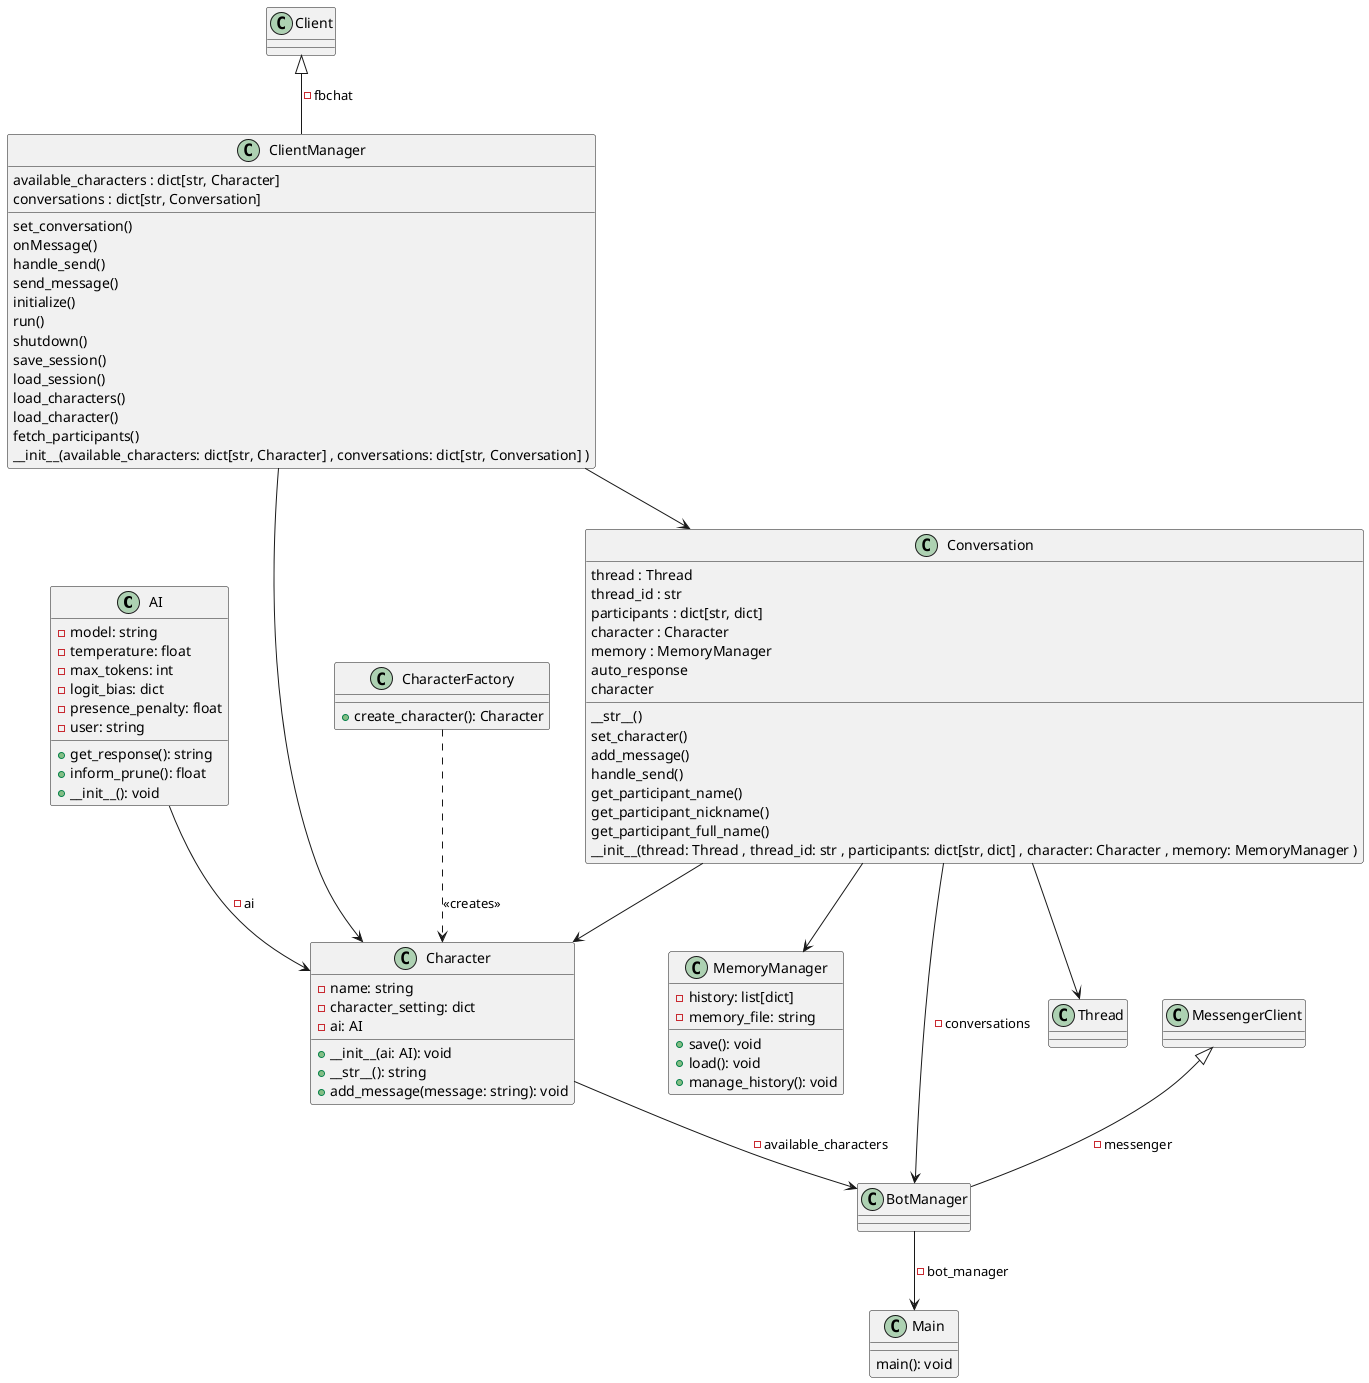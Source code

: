@startuml
' !theme sketchy-outline

AI --> Character : -ai
Character --> BotManager : -available_characters
CharacterFactory ..> Character : <<creates>>
Conversation --> BotManager : -conversations
Conversation --> Thread
Conversation --> Character
Conversation --> MemoryManager
Client <|-- ClientManager : -fbchat
ClientManager --> Character
ClientManager --> Conversation
MessengerClient <|-- BotManager : -messenger
BotManager --> Main : -bot_manager

class AI {
    +get_response(): string
    +inform_prune(): float
    +__init__(): void
    -model: string
    -temperature: float
    -max_tokens: int
    -logit_bias: dict
    -presence_penalty: float
    -user: string
}

class Character {
    +__init__(ai: AI): void
    +__str__(): string
    +add_message(message: string): void
    -name: string
    -character_setting: dict
    -ai: AI
}

class MemoryManager {
    +save(): void
    +load(): void
    +manage_history(): void
    -history: list[dict]
    -memory_file: string
}

class Conversation {
    __str__()
    set_character()
    add_message()
    handle_send()
    get_participant_name()
    get_participant_nickname()
    get_participant_full_name()
        thread : Thread 
    thread_id : str 
    participants : dict[str, dict] 
    character : Character 
    memory : MemoryManager 
    auto_response
    character
    __init__(thread: Thread , thread_id: str , participants: dict[str, dict] , character: Character , memory: MemoryManager )
}

class ClientManager {
    set_conversation()
    onMessage()
    handle_send()
    send_message()
    initialize()
    run()
    shutdown()
    save_session()
    load_session()
    load_characters()
    load_character()
    fetch_participants()
    available_characters : dict[str, Character] 
    conversations : dict[str, Conversation] 
    __init__(available_characters: dict[str, Character] , conversations: dict[str, Conversation] )
}

class CharacterFactory {
    +create_character(): Character
}

class Main {
    main(): void
}
@enduml